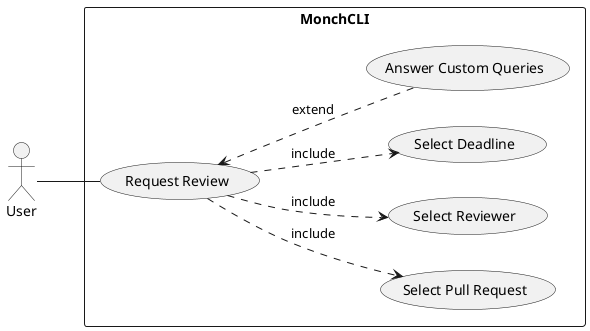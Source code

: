 @startuml
left to right direction

actor :User: as user

rectangle MonchCLI {
  usecase "Request Review" as review
'   usecase "Assign Task in Chatwork" as review_chatwork
'   usecase "Set Reviewer in GitHub" as review_github
  usecase "Select Pull Request" as select_pr
  usecase "Select Reviewer" as select_reviewer
  usecase "Select Deadline" as select_deadline
  usecase "Answer Custom Queries" as answer_custom_queries
}

user -- review
' review <|-l- review_chatwork
' review <|-l- review_github
review ..> select_pr : include
review ..> select_reviewer : include
review ..> select_deadline : include
review <.. answer_custom_queries : extend

@enduml
